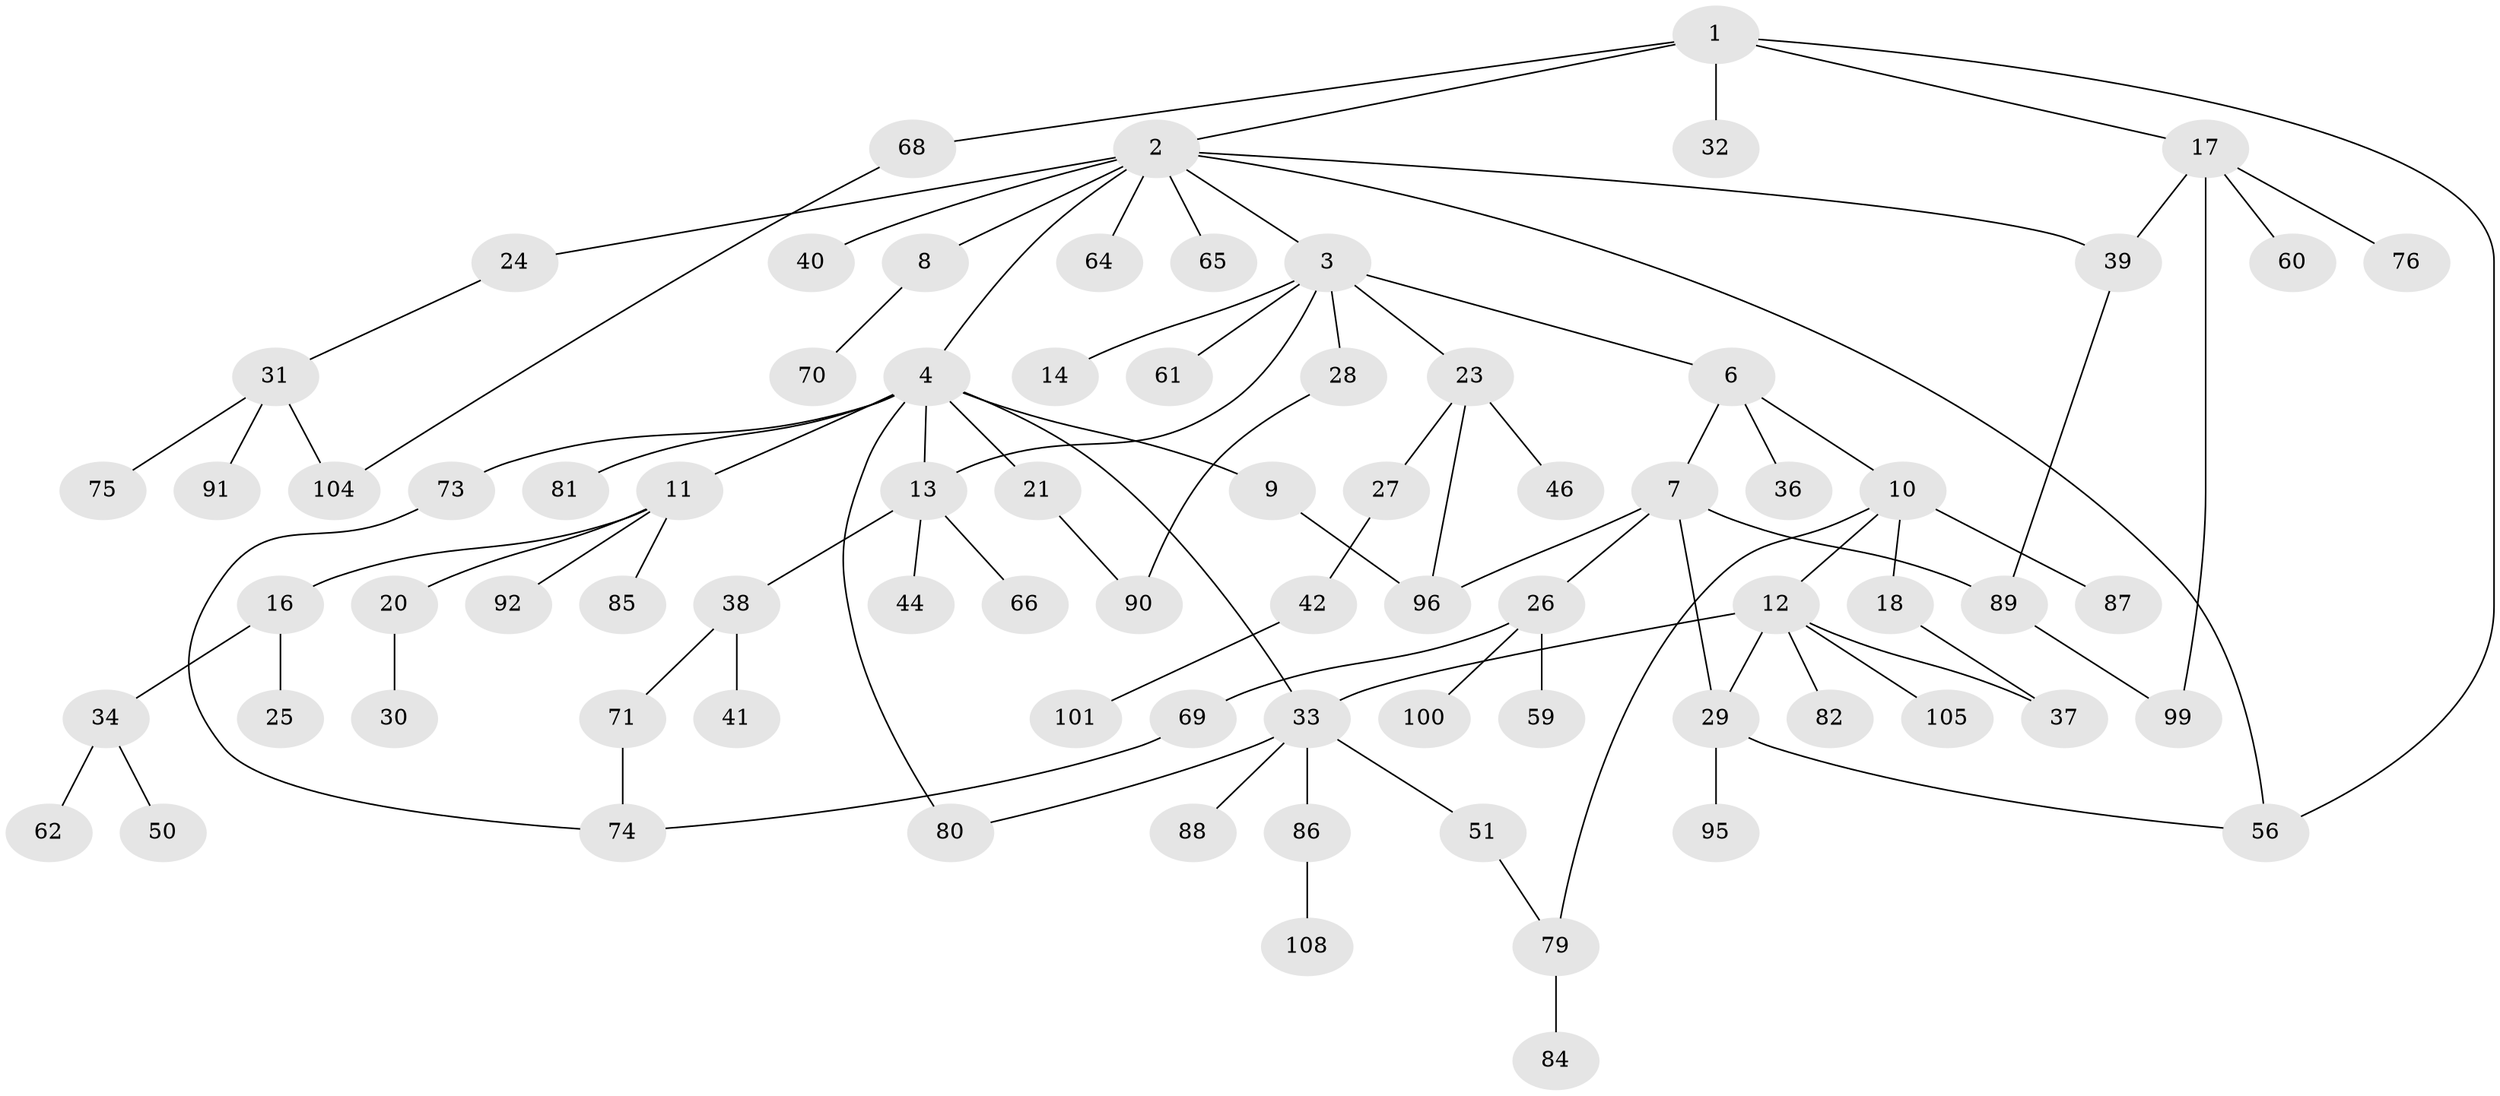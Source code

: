 // original degree distribution, {5: 0.03636363636363636, 10: 0.00909090909090909, 8: 0.00909090909090909, 7: 0.00909090909090909, 2: 0.3090909090909091, 4: 0.06363636363636363, 3: 0.20909090909090908, 6: 0.00909090909090909, 1: 0.34545454545454546}
// Generated by graph-tools (version 1.1) at 2025/10/02/27/25 16:10:55]
// undirected, 78 vertices, 94 edges
graph export_dot {
graph [start="1"]
  node [color=gray90,style=filled];
  1 [super="+5"];
  2 [super="+52"];
  3 [super="+77"];
  4 [super="+45"];
  6;
  7 [super="+57"];
  8;
  9 [super="+53"];
  10 [super="+49"];
  11 [super="+63"];
  12 [super="+55"];
  13 [super="+15"];
  14;
  16 [super="+22"];
  17 [super="+19"];
  18 [super="+93"];
  20;
  21 [super="+78"];
  23 [super="+35"];
  24;
  25;
  26 [super="+47"];
  27 [super="+67"];
  28 [super="+48"];
  29 [super="+43"];
  30;
  31 [super="+54"];
  32;
  33 [super="+72"];
  34;
  36;
  37;
  38 [super="+58"];
  39 [super="+110"];
  40;
  41;
  42 [super="+94"];
  44;
  46;
  50;
  51;
  56 [super="+97"];
  59;
  60;
  61;
  62;
  64;
  65;
  66;
  68;
  69;
  70;
  71 [super="+83"];
  73;
  74 [super="+109"];
  75;
  76;
  79 [super="+102"];
  80;
  81;
  82;
  84;
  85 [super="+98"];
  86 [super="+106"];
  87;
  88;
  89 [super="+103"];
  90;
  91;
  92;
  95;
  96 [super="+107"];
  99;
  100;
  101;
  104;
  105;
  108;
  1 -- 2;
  1 -- 32;
  1 -- 56;
  1 -- 68;
  1 -- 17;
  2 -- 3;
  2 -- 4;
  2 -- 8;
  2 -- 24;
  2 -- 39;
  2 -- 40;
  2 -- 64;
  2 -- 56;
  2 -- 65;
  3 -- 6;
  3 -- 13;
  3 -- 14;
  3 -- 23;
  3 -- 28;
  3 -- 61;
  4 -- 9;
  4 -- 11;
  4 -- 21;
  4 -- 33;
  4 -- 13;
  4 -- 80;
  4 -- 73;
  4 -- 81;
  6 -- 7;
  6 -- 10;
  6 -- 36;
  7 -- 26;
  7 -- 29;
  7 -- 96;
  7 -- 89;
  8 -- 70;
  9 -- 96;
  10 -- 12;
  10 -- 18;
  10 -- 79;
  10 -- 87;
  11 -- 16;
  11 -- 20;
  11 -- 92;
  11 -- 85;
  12 -- 37;
  12 -- 82;
  12 -- 105;
  12 -- 29;
  12 -- 33;
  13 -- 38;
  13 -- 44;
  13 -- 66;
  16 -- 25;
  16 -- 34;
  17 -- 76;
  17 -- 99;
  17 -- 60;
  17 -- 39;
  18 -- 37;
  20 -- 30;
  21 -- 90;
  23 -- 27;
  23 -- 96;
  23 -- 46;
  24 -- 31;
  26 -- 59;
  26 -- 100;
  26 -- 69;
  27 -- 42;
  28 -- 90;
  29 -- 95;
  29 -- 56;
  31 -- 75;
  31 -- 104;
  31 -- 91;
  33 -- 51;
  33 -- 80;
  33 -- 88;
  33 -- 86 [weight=2];
  34 -- 50;
  34 -- 62;
  38 -- 41;
  38 -- 71;
  39 -- 89;
  42 -- 101;
  51 -- 79;
  68 -- 104;
  69 -- 74;
  71 -- 74;
  73 -- 74;
  79 -- 84;
  86 -- 108;
  89 -- 99;
}
